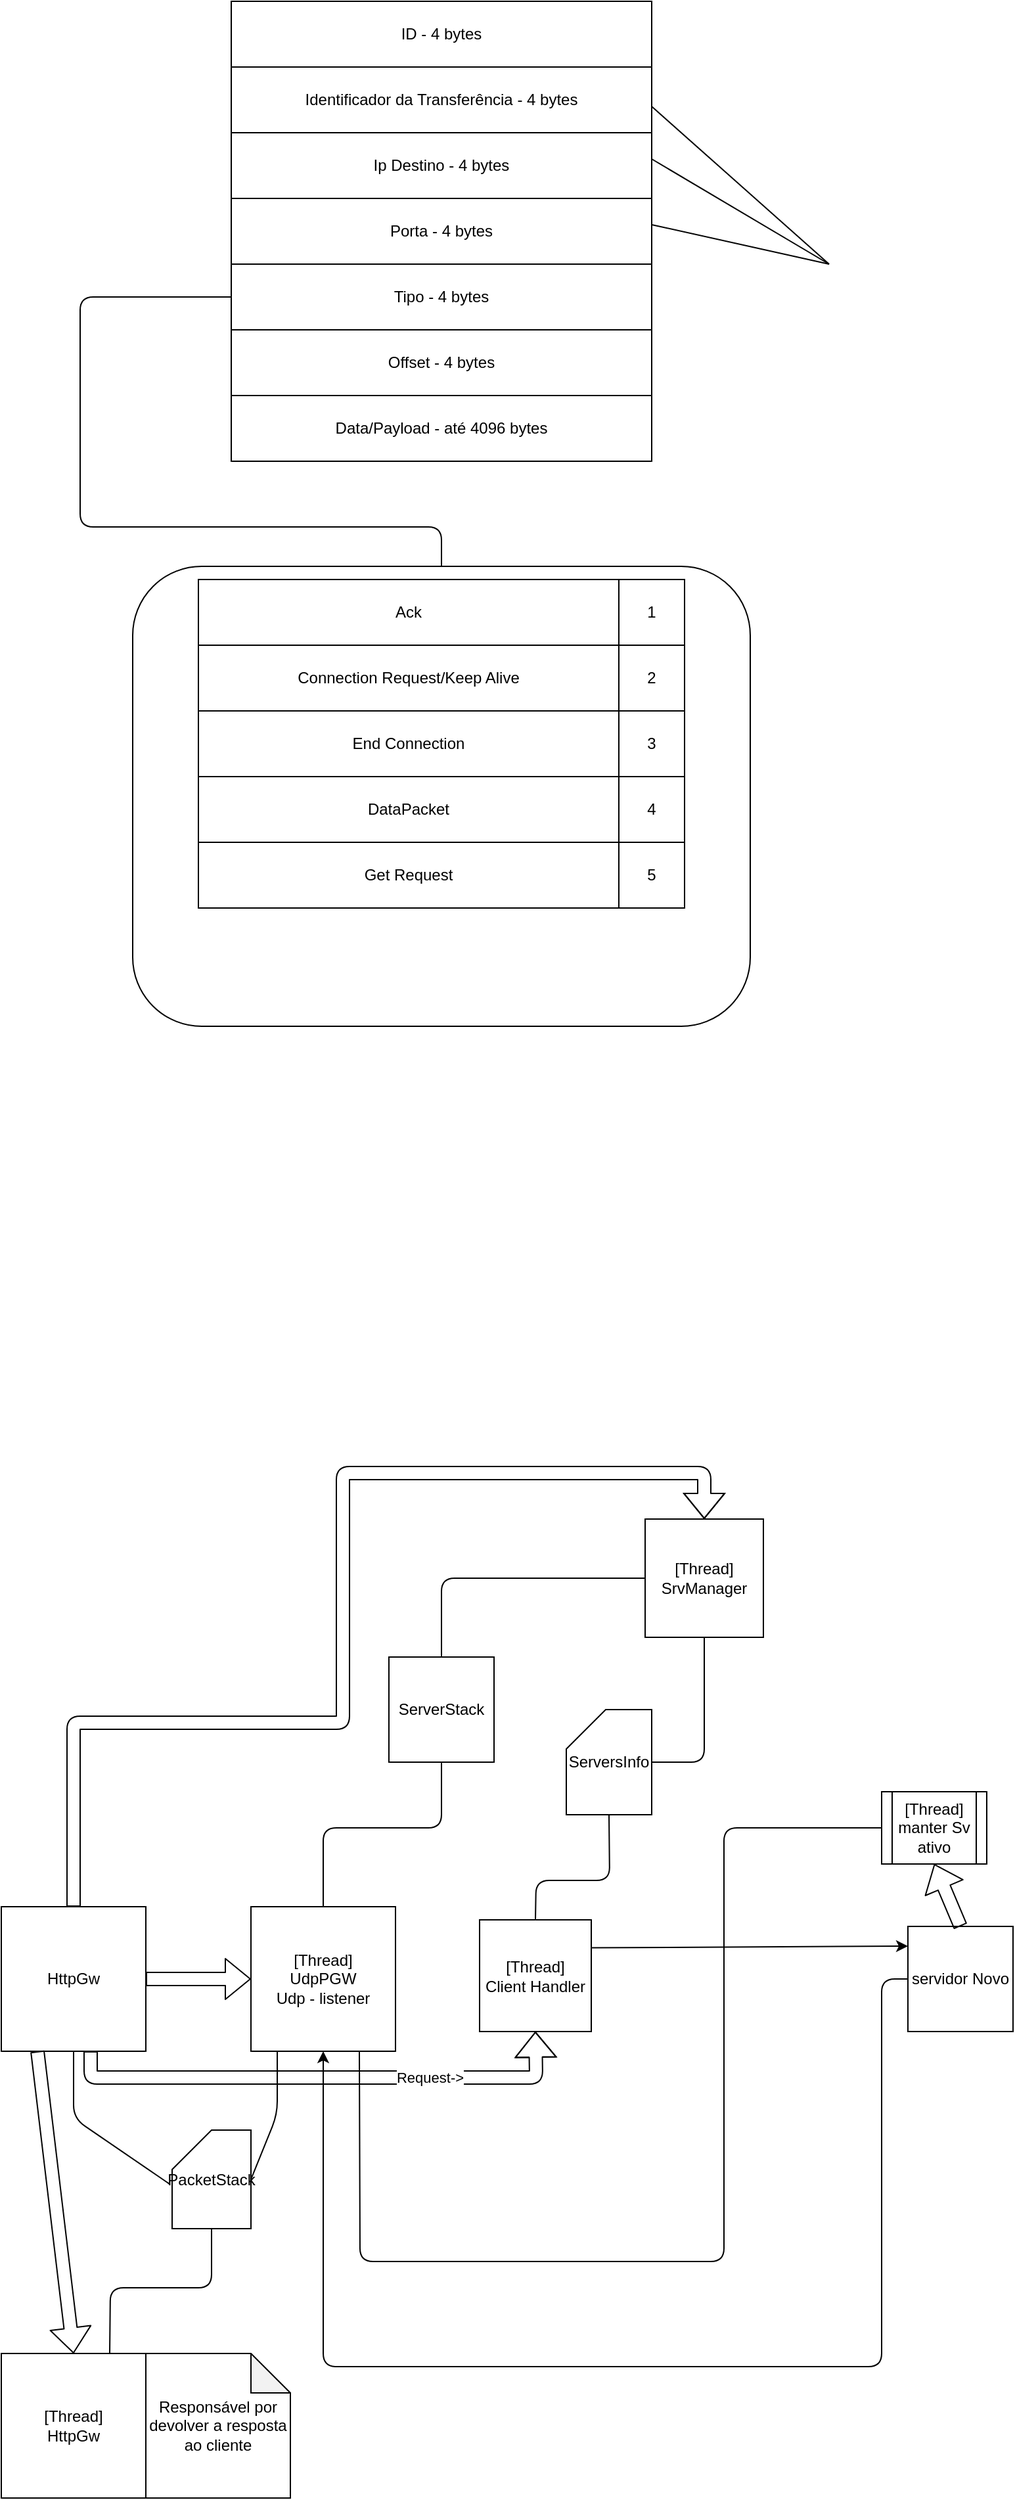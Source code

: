 <mxfile version="14.6.0" type="github">
  <diagram id="cq_N_JHk0V6czlqZl5l5" name="Página-1">
    <mxGraphModel dx="1422" dy="740" grid="1" gridSize="10" guides="1" tooltips="1" connect="1" arrows="1" fold="1" page="1" pageScale="1" pageWidth="827" pageHeight="1169" math="0" shadow="0">
      <root>
        <mxCell id="0" />
        <mxCell id="1" parent="0" />
        <mxCell id="DTXv0WOeQ2A3S2TirWm5-17" value="" style="rounded=1;whiteSpace=wrap;html=1;fillColor=none;" parent="1" vertex="1">
          <mxGeometry x="150" y="510" width="470" height="350" as="geometry" />
        </mxCell>
        <mxCell id="DTXv0WOeQ2A3S2TirWm5-1" value="Ip Destino - 4 bytes" style="rounded=0;whiteSpace=wrap;html=1;" parent="1" vertex="1">
          <mxGeometry x="225" y="180" width="320" height="50" as="geometry" />
        </mxCell>
        <mxCell id="DTXv0WOeQ2A3S2TirWm5-2" value="ID - 4 bytes" style="rounded=0;whiteSpace=wrap;html=1;" parent="1" vertex="1">
          <mxGeometry x="225" y="80" width="320" height="50" as="geometry" />
        </mxCell>
        <mxCell id="DTXv0WOeQ2A3S2TirWm5-3" value="Offset - 4 bytes" style="rounded=0;whiteSpace=wrap;html=1;" parent="1" vertex="1">
          <mxGeometry x="225" y="330" width="320" height="50" as="geometry" />
        </mxCell>
        <mxCell id="DTXv0WOeQ2A3S2TirWm5-4" value="Tipo - 4 bytes" style="rounded=0;whiteSpace=wrap;html=1;" parent="1" vertex="1">
          <mxGeometry x="225" y="280" width="320" height="50" as="geometry" />
        </mxCell>
        <mxCell id="DTXv0WOeQ2A3S2TirWm5-5" value="Data/Payload - até 4096 bytes" style="rounded=0;whiteSpace=wrap;html=1;" parent="1" vertex="1">
          <mxGeometry x="225" y="380" width="320" height="50" as="geometry" />
        </mxCell>
        <mxCell id="DTXv0WOeQ2A3S2TirWm5-6" value="Identificador da Transferência - 4 bytes" style="rounded=0;whiteSpace=wrap;html=1;" parent="1" vertex="1">
          <mxGeometry x="225" y="130" width="320" height="50" as="geometry" />
        </mxCell>
        <mxCell id="DTXv0WOeQ2A3S2TirWm5-7" value="Connection Request/Keep Alive" style="rounded=0;whiteSpace=wrap;html=1;" parent="1" vertex="1">
          <mxGeometry x="200" y="570" width="320" height="50" as="geometry" />
        </mxCell>
        <mxCell id="DTXv0WOeQ2A3S2TirWm5-8" value="Ack" style="rounded=0;whiteSpace=wrap;html=1;" parent="1" vertex="1">
          <mxGeometry x="200" y="520" width="320" height="50" as="geometry" />
        </mxCell>
        <mxCell id="DTXv0WOeQ2A3S2TirWm5-9" value="End Connection" style="rounded=0;whiteSpace=wrap;html=1;" parent="1" vertex="1">
          <mxGeometry x="200" y="620" width="320" height="50" as="geometry" />
        </mxCell>
        <mxCell id="DTXv0WOeQ2A3S2TirWm5-10" value="DataPacket" style="rounded=0;whiteSpace=wrap;html=1;" parent="1" vertex="1">
          <mxGeometry x="200" y="670" width="320" height="50" as="geometry" />
        </mxCell>
        <mxCell id="DTXv0WOeQ2A3S2TirWm5-11" value="1" style="rounded=0;whiteSpace=wrap;html=1;" parent="1" vertex="1">
          <mxGeometry x="520" y="520" width="50" height="50" as="geometry" />
        </mxCell>
        <mxCell id="DTXv0WOeQ2A3S2TirWm5-12" value="2" style="rounded=0;whiteSpace=wrap;html=1;" parent="1" vertex="1">
          <mxGeometry x="520" y="570" width="50" height="50" as="geometry" />
        </mxCell>
        <mxCell id="DTXv0WOeQ2A3S2TirWm5-13" value="3" style="rounded=0;whiteSpace=wrap;html=1;" parent="1" vertex="1">
          <mxGeometry x="520" y="620" width="50" height="50" as="geometry" />
        </mxCell>
        <mxCell id="DTXv0WOeQ2A3S2TirWm5-14" value="4" style="rounded=0;whiteSpace=wrap;html=1;" parent="1" vertex="1">
          <mxGeometry x="520" y="670" width="50" height="50" as="geometry" />
        </mxCell>
        <mxCell id="DTXv0WOeQ2A3S2TirWm5-16" value="" style="endArrow=none;html=1;entryX=0;entryY=0.5;entryDx=0;entryDy=0;exitX=0.5;exitY=0;exitDx=0;exitDy=0;" parent="1" source="DTXv0WOeQ2A3S2TirWm5-17" target="DTXv0WOeQ2A3S2TirWm5-4" edge="1">
          <mxGeometry width="50" height="50" relative="1" as="geometry">
            <mxPoint x="360" y="480" as="sourcePoint" />
            <mxPoint x="80" y="390" as="targetPoint" />
            <Array as="points">
              <mxPoint x="385" y="480" />
              <mxPoint x="110" y="480" />
              <mxPoint x="110" y="305" />
            </Array>
          </mxGeometry>
        </mxCell>
        <mxCell id="DTXv0WOeQ2A3S2TirWm5-19" value="Porta - 4 bytes" style="rounded=0;whiteSpace=wrap;html=1;" parent="1" vertex="1">
          <mxGeometry x="225" y="230" width="320" height="50" as="geometry" />
        </mxCell>
        <mxCell id="DTXv0WOeQ2A3S2TirWm5-20" value="Get Request" style="rounded=0;whiteSpace=wrap;html=1;" parent="1" vertex="1">
          <mxGeometry x="200" y="720" width="320" height="50" as="geometry" />
        </mxCell>
        <mxCell id="DTXv0WOeQ2A3S2TirWm5-22" value="5" style="rounded=0;whiteSpace=wrap;html=1;" parent="1" vertex="1">
          <mxGeometry x="520" y="720" width="50" height="50" as="geometry" />
        </mxCell>
        <mxCell id="DTXv0WOeQ2A3S2TirWm5-23" value="" style="endArrow=none;html=1;" parent="1" edge="1">
          <mxGeometry width="50" height="50" relative="1" as="geometry">
            <mxPoint x="545" y="160" as="sourcePoint" />
            <mxPoint x="680" y="280" as="targetPoint" />
          </mxGeometry>
        </mxCell>
        <mxCell id="DTXv0WOeQ2A3S2TirWm5-24" value="" style="endArrow=none;html=1;" parent="1" edge="1">
          <mxGeometry width="50" height="50" relative="1" as="geometry">
            <mxPoint x="545" y="200" as="sourcePoint" />
            <mxPoint x="680" y="280" as="targetPoint" />
          </mxGeometry>
        </mxCell>
        <mxCell id="DTXv0WOeQ2A3S2TirWm5-25" value="" style="endArrow=none;html=1;" parent="1" edge="1">
          <mxGeometry width="50" height="50" relative="1" as="geometry">
            <mxPoint x="545" y="250" as="sourcePoint" />
            <mxPoint x="680" y="280" as="targetPoint" />
            <Array as="points">
              <mxPoint x="680" y="280" />
            </Array>
          </mxGeometry>
        </mxCell>
        <mxCell id="DTXv0WOeQ2A3S2TirWm5-31" value="[Thread]&lt;br&gt;UdpPGW&lt;br&gt;Udp - listener" style="whiteSpace=wrap;html=1;aspect=fixed;fillColor=#ffffff;" parent="1" vertex="1">
          <mxGeometry x="240" y="1530" width="110" height="110" as="geometry" />
        </mxCell>
        <mxCell id="DTXv0WOeQ2A3S2TirWm5-32" value="[Thread]&lt;br&gt;SrvManager" style="whiteSpace=wrap;html=1;aspect=fixed;fillColor=#ffffff;" parent="1" vertex="1">
          <mxGeometry x="540" y="1235" width="90" height="90" as="geometry" />
        </mxCell>
        <mxCell id="DTXv0WOeQ2A3S2TirWm5-44" value="servidor Novo" style="whiteSpace=wrap;html=1;aspect=fixed;fillColor=#ffffff;" parent="1" vertex="1">
          <mxGeometry x="740" y="1545" width="80" height="80" as="geometry" />
        </mxCell>
        <mxCell id="PgMdf3JUyPcmJIXbT_ub-1" value="[Thread] manter Sv ativo" style="shape=process;whiteSpace=wrap;html=1;backgroundOutline=1;" parent="1" vertex="1">
          <mxGeometry x="720" y="1442.5" width="80" height="55" as="geometry" />
        </mxCell>
        <mxCell id="PgMdf3JUyPcmJIXbT_ub-3" value="HttpGw" style="whiteSpace=wrap;html=1;aspect=fixed;" parent="1" vertex="1">
          <mxGeometry x="50" y="1530" width="110" height="110" as="geometry" />
        </mxCell>
        <mxCell id="PgMdf3JUyPcmJIXbT_ub-4" value="[Thread]&lt;br&gt;Client Handler" style="whiteSpace=wrap;html=1;aspect=fixed;" parent="1" vertex="1">
          <mxGeometry x="414" y="1540" width="85" height="85" as="geometry" />
        </mxCell>
        <mxCell id="PgMdf3JUyPcmJIXbT_ub-8" value="ServersInfo" style="shape=card;whiteSpace=wrap;html=1;" parent="1" vertex="1">
          <mxGeometry x="480" y="1380" width="65" height="80" as="geometry" />
        </mxCell>
        <mxCell id="PgMdf3JUyPcmJIXbT_ub-9" value="" style="endArrow=none;html=1;entryX=0.5;entryY=1;entryDx=0;entryDy=0;entryPerimeter=0;exitX=0.5;exitY=0;exitDx=0;exitDy=0;" parent="1" source="PgMdf3JUyPcmJIXbT_ub-4" target="PgMdf3JUyPcmJIXbT_ub-8" edge="1">
          <mxGeometry width="50" height="50" relative="1" as="geometry">
            <mxPoint x="487.5" y="1530" as="sourcePoint" />
            <mxPoint x="537.5" y="1480" as="targetPoint" />
            <Array as="points">
              <mxPoint x="457" y="1510" />
              <mxPoint x="513" y="1510" />
            </Array>
          </mxGeometry>
        </mxCell>
        <mxCell id="PgMdf3JUyPcmJIXbT_ub-10" value="" style="endArrow=none;html=1;entryX=0.5;entryY=1;entryDx=0;entryDy=0;exitX=1;exitY=0.5;exitDx=0;exitDy=0;exitPerimeter=0;" parent="1" source="PgMdf3JUyPcmJIXbT_ub-8" target="DTXv0WOeQ2A3S2TirWm5-32" edge="1">
          <mxGeometry width="50" height="50" relative="1" as="geometry">
            <mxPoint x="550" y="1420" as="sourcePoint" />
            <mxPoint x="620" y="1350" as="targetPoint" />
            <Array as="points">
              <mxPoint x="585" y="1420" />
            </Array>
          </mxGeometry>
        </mxCell>
        <mxCell id="PgMdf3JUyPcmJIXbT_ub-15" value="" style="shape=flexArrow;endArrow=classic;html=1;entryX=0;entryY=0.5;entryDx=0;entryDy=0;exitX=1;exitY=0.5;exitDx=0;exitDy=0;" parent="1" source="PgMdf3JUyPcmJIXbT_ub-3" target="DTXv0WOeQ2A3S2TirWm5-31" edge="1">
          <mxGeometry width="50" height="50" relative="1" as="geometry">
            <mxPoint x="160" y="1600" as="sourcePoint" />
            <mxPoint x="210" y="1550" as="targetPoint" />
          </mxGeometry>
        </mxCell>
        <mxCell id="PgMdf3JUyPcmJIXbT_ub-16" value="" style="shape=flexArrow;endArrow=classic;html=1;entryX=0.5;entryY=1;entryDx=0;entryDy=0;exitX=0.618;exitY=1;exitDx=0;exitDy=0;exitPerimeter=0;" parent="1" source="PgMdf3JUyPcmJIXbT_ub-3" target="PgMdf3JUyPcmJIXbT_ub-4" edge="1">
          <mxGeometry width="50" height="50" relative="1" as="geometry">
            <mxPoint x="120" y="1660" as="sourcePoint" />
            <mxPoint x="160" y="1660" as="targetPoint" />
            <Array as="points">
              <mxPoint x="118" y="1660" />
              <mxPoint x="457" y="1660" />
            </Array>
          </mxGeometry>
        </mxCell>
        <mxCell id="PgMdf3JUyPcmJIXbT_ub-32" value="Request-&amp;gt;" style="edgeLabel;html=1;align=center;verticalAlign=middle;resizable=0;points=[];" parent="PgMdf3JUyPcmJIXbT_ub-16" vertex="1" connectable="0">
          <mxGeometry x="0.411" relative="1" as="geometry">
            <mxPoint as="offset" />
          </mxGeometry>
        </mxCell>
        <mxCell id="PgMdf3JUyPcmJIXbT_ub-17" value="" style="shape=flexArrow;endArrow=classic;html=1;exitX=0.5;exitY=0;exitDx=0;exitDy=0;entryX=0.5;entryY=0;entryDx=0;entryDy=0;" parent="1" source="PgMdf3JUyPcmJIXbT_ub-3" target="DTXv0WOeQ2A3S2TirWm5-32" edge="1">
          <mxGeometry width="50" height="50" relative="1" as="geometry">
            <mxPoint x="50" y="1385" as="sourcePoint" />
            <mxPoint x="450" y="1250" as="targetPoint" />
            <Array as="points">
              <mxPoint x="105" y="1390" />
              <mxPoint x="310" y="1390" />
              <mxPoint x="310" y="1200" />
              <mxPoint x="585" y="1200" />
            </Array>
          </mxGeometry>
        </mxCell>
        <mxCell id="PgMdf3JUyPcmJIXbT_ub-18" value="" style="shape=flexArrow;endArrow=classic;html=1;exitX=0.5;exitY=0;exitDx=0;exitDy=0;entryX=0.5;entryY=1;entryDx=0;entryDy=0;" parent="1" source="DTXv0WOeQ2A3S2TirWm5-44" target="PgMdf3JUyPcmJIXbT_ub-1" edge="1">
          <mxGeometry width="50" height="50" relative="1" as="geometry">
            <mxPoint x="750" y="1545" as="sourcePoint" />
            <mxPoint x="800" y="1495" as="targetPoint" />
          </mxGeometry>
        </mxCell>
        <mxCell id="PgMdf3JUyPcmJIXbT_ub-22" value="[Thread]&lt;br&gt;HttpGw" style="whiteSpace=wrap;html=1;aspect=fixed;" parent="1" vertex="1">
          <mxGeometry x="50" y="1870" width="110" height="110" as="geometry" />
        </mxCell>
        <mxCell id="PgMdf3JUyPcmJIXbT_ub-23" value="" style="shape=flexArrow;endArrow=classic;html=1;entryX=0.5;entryY=0;entryDx=0;entryDy=0;exitX=0.25;exitY=1;exitDx=0;exitDy=0;" parent="1" source="PgMdf3JUyPcmJIXbT_ub-3" target="PgMdf3JUyPcmJIXbT_ub-22" edge="1">
          <mxGeometry width="50" height="50" relative="1" as="geometry">
            <mxPoint x="30" y="1660" as="sourcePoint" />
            <mxPoint x="80" y="1610" as="targetPoint" />
          </mxGeometry>
        </mxCell>
        <mxCell id="PgMdf3JUyPcmJIXbT_ub-24" value="Responsável por devolver a resposta ao cliente" style="shape=note;whiteSpace=wrap;html=1;backgroundOutline=1;darkOpacity=0.05;" parent="1" vertex="1">
          <mxGeometry x="160" y="1870" width="110" height="110" as="geometry" />
        </mxCell>
        <mxCell id="PgMdf3JUyPcmJIXbT_ub-25" value="PacketStack" style="shape=card;whiteSpace=wrap;html=1;" parent="1" vertex="1">
          <mxGeometry x="180" y="1700" width="60" height="75" as="geometry" />
        </mxCell>
        <mxCell id="PgMdf3JUyPcmJIXbT_ub-26" value="" style="endArrow=none;html=1;entryX=0.5;entryY=1;entryDx=0;entryDy=0;exitX=-0.033;exitY=0.547;exitDx=0;exitDy=0;exitPerimeter=0;" parent="1" source="PgMdf3JUyPcmJIXbT_ub-25" target="PgMdf3JUyPcmJIXbT_ub-3" edge="1">
          <mxGeometry width="50" height="50" relative="1" as="geometry">
            <mxPoint x="130" y="1690" as="sourcePoint" />
            <mxPoint x="180" y="1640" as="targetPoint" />
            <Array as="points">
              <mxPoint x="105" y="1691" />
            </Array>
          </mxGeometry>
        </mxCell>
        <mxCell id="PgMdf3JUyPcmJIXbT_ub-27" value="" style="endArrow=none;html=1;exitX=1;exitY=0.5;exitDx=0;exitDy=0;exitPerimeter=0;entryX=0.182;entryY=1;entryDx=0;entryDy=0;entryPerimeter=0;" parent="1" source="PgMdf3JUyPcmJIXbT_ub-25" target="DTXv0WOeQ2A3S2TirWm5-31" edge="1">
          <mxGeometry width="50" height="50" relative="1" as="geometry">
            <mxPoint x="240" y="1712.5" as="sourcePoint" />
            <mxPoint x="290" y="1662.5" as="targetPoint" />
            <Array as="points">
              <mxPoint x="260" y="1688" />
            </Array>
          </mxGeometry>
        </mxCell>
        <mxCell id="PgMdf3JUyPcmJIXbT_ub-28" value="" style="endArrow=none;html=1;entryX=0.5;entryY=1;entryDx=0;entryDy=0;entryPerimeter=0;exitX=0.75;exitY=0;exitDx=0;exitDy=0;" parent="1" source="PgMdf3JUyPcmJIXbT_ub-22" target="PgMdf3JUyPcmJIXbT_ub-25" edge="1">
          <mxGeometry width="50" height="50" relative="1" as="geometry">
            <mxPoint x="140" y="1770" as="sourcePoint" />
            <mxPoint x="230" y="1740" as="targetPoint" />
            <Array as="points">
              <mxPoint x="133" y="1820" />
              <mxPoint x="210" y="1820" />
            </Array>
          </mxGeometry>
        </mxCell>
        <mxCell id="PgMdf3JUyPcmJIXbT_ub-30" value="" style="endArrow=classic;html=1;exitX=1;exitY=0.25;exitDx=0;exitDy=0;" parent="1" source="PgMdf3JUyPcmJIXbT_ub-4" edge="1">
          <mxGeometry width="50" height="50" relative="1" as="geometry">
            <mxPoint x="500" y="1570" as="sourcePoint" />
            <mxPoint x="740" y="1560" as="targetPoint" />
          </mxGeometry>
        </mxCell>
        <mxCell id="PgMdf3JUyPcmJIXbT_ub-31" value="" style="endArrow=classic;html=1;exitX=0;exitY=0.5;exitDx=0;exitDy=0;entryX=0.5;entryY=1;entryDx=0;entryDy=0;" parent="1" source="DTXv0WOeQ2A3S2TirWm5-44" target="DTXv0WOeQ2A3S2TirWm5-31" edge="1">
          <mxGeometry width="50" height="50" relative="1" as="geometry">
            <mxPoint x="640" y="1660" as="sourcePoint" />
            <mxPoint x="330" y="1880" as="targetPoint" />
            <Array as="points">
              <mxPoint x="720" y="1585" />
              <mxPoint x="720" y="1880" />
              <mxPoint x="295" y="1880" />
            </Array>
          </mxGeometry>
        </mxCell>
        <mxCell id="w1H5sVBZnmZM2cJIrnk3-1" value="ServerStack" style="whiteSpace=wrap;html=1;aspect=fixed;" vertex="1" parent="1">
          <mxGeometry x="345" y="1340" width="80" height="80" as="geometry" />
        </mxCell>
        <mxCell id="w1H5sVBZnmZM2cJIrnk3-3" value="" style="endArrow=none;html=1;entryX=0.5;entryY=1;entryDx=0;entryDy=0;exitX=0.5;exitY=0;exitDx=0;exitDy=0;" edge="1" parent="1" source="DTXv0WOeQ2A3S2TirWm5-31" target="w1H5sVBZnmZM2cJIrnk3-1">
          <mxGeometry width="50" height="50" relative="1" as="geometry">
            <mxPoint x="390" y="1540" as="sourcePoint" />
            <mxPoint x="440" y="1490" as="targetPoint" />
            <Array as="points">
              <mxPoint x="295" y="1470" />
              <mxPoint x="385" y="1470" />
            </Array>
          </mxGeometry>
        </mxCell>
        <mxCell id="w1H5sVBZnmZM2cJIrnk3-4" value="" style="endArrow=none;html=1;entryX=0;entryY=0.5;entryDx=0;entryDy=0;exitX=0.5;exitY=0;exitDx=0;exitDy=0;" edge="1" parent="1" source="w1H5sVBZnmZM2cJIrnk3-1" target="DTXv0WOeQ2A3S2TirWm5-32">
          <mxGeometry width="50" height="50" relative="1" as="geometry">
            <mxPoint x="390" y="1540" as="sourcePoint" />
            <mxPoint x="440" y="1490" as="targetPoint" />
            <Array as="points">
              <mxPoint x="385" y="1280" />
            </Array>
          </mxGeometry>
        </mxCell>
        <mxCell id="w1H5sVBZnmZM2cJIrnk3-5" value="" style="endArrow=none;html=1;entryX=0;entryY=0.5;entryDx=0;entryDy=0;exitX=0.75;exitY=1;exitDx=0;exitDy=0;" edge="1" parent="1" source="DTXv0WOeQ2A3S2TirWm5-31" target="PgMdf3JUyPcmJIXbT_ub-1">
          <mxGeometry width="50" height="50" relative="1" as="geometry">
            <mxPoint x="390" y="1570" as="sourcePoint" />
            <mxPoint x="440" y="1520" as="targetPoint" />
            <Array as="points">
              <mxPoint x="323" y="1800" />
              <mxPoint x="600" y="1800" />
              <mxPoint x="600" y="1470" />
            </Array>
          </mxGeometry>
        </mxCell>
      </root>
    </mxGraphModel>
  </diagram>
</mxfile>
